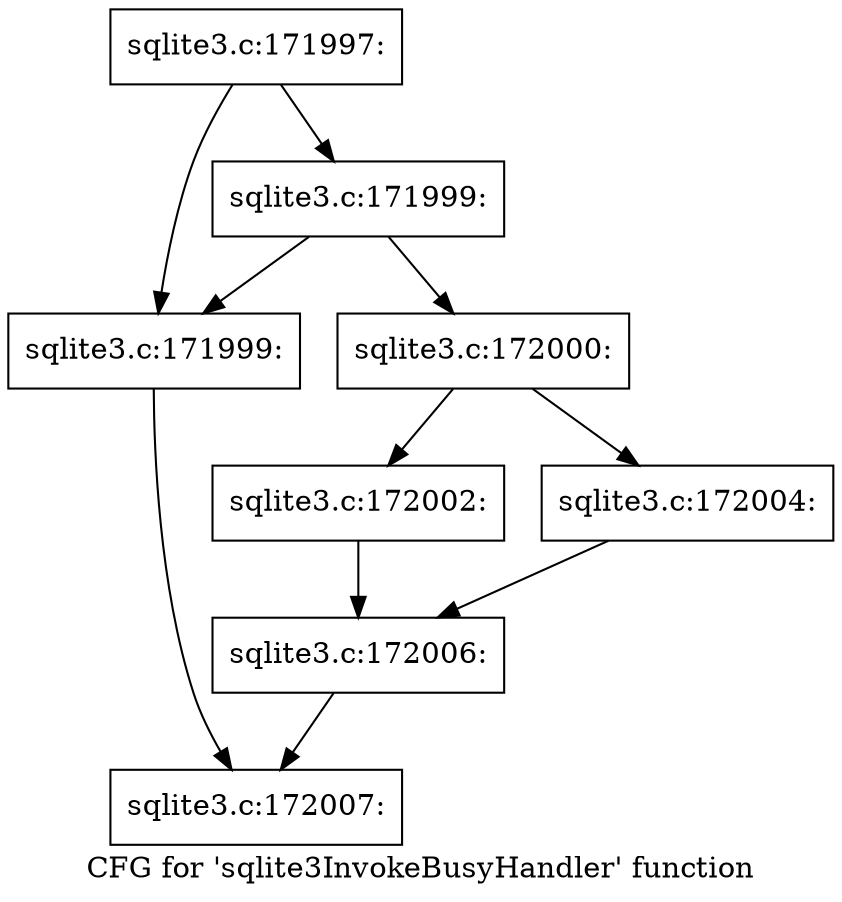 digraph "CFG for 'sqlite3InvokeBusyHandler' function" {
	label="CFG for 'sqlite3InvokeBusyHandler' function";

	Node0x55c0f764f550 [shape=record,label="{sqlite3.c:171997:}"];
	Node0x55c0f764f550 -> Node0x55c0f70017e0;
	Node0x55c0f764f550 -> Node0x55c0f7001880;
	Node0x55c0f7001880 [shape=record,label="{sqlite3.c:171999:}"];
	Node0x55c0f7001880 -> Node0x55c0f70017e0;
	Node0x55c0f7001880 -> Node0x55c0f7001830;
	Node0x55c0f70017e0 [shape=record,label="{sqlite3.c:171999:}"];
	Node0x55c0f70017e0 -> Node0x55c0f6a09140;
	Node0x55c0f7001830 [shape=record,label="{sqlite3.c:172000:}"];
	Node0x55c0f7001830 -> Node0x55c0f7654cc0;
	Node0x55c0f7001830 -> Node0x55c0f7654d60;
	Node0x55c0f7654cc0 [shape=record,label="{sqlite3.c:172002:}"];
	Node0x55c0f7654cc0 -> Node0x55c0f7654d10;
	Node0x55c0f7654d60 [shape=record,label="{sqlite3.c:172004:}"];
	Node0x55c0f7654d60 -> Node0x55c0f7654d10;
	Node0x55c0f7654d10 [shape=record,label="{sqlite3.c:172006:}"];
	Node0x55c0f7654d10 -> Node0x55c0f6a09140;
	Node0x55c0f6a09140 [shape=record,label="{sqlite3.c:172007:}"];
}
